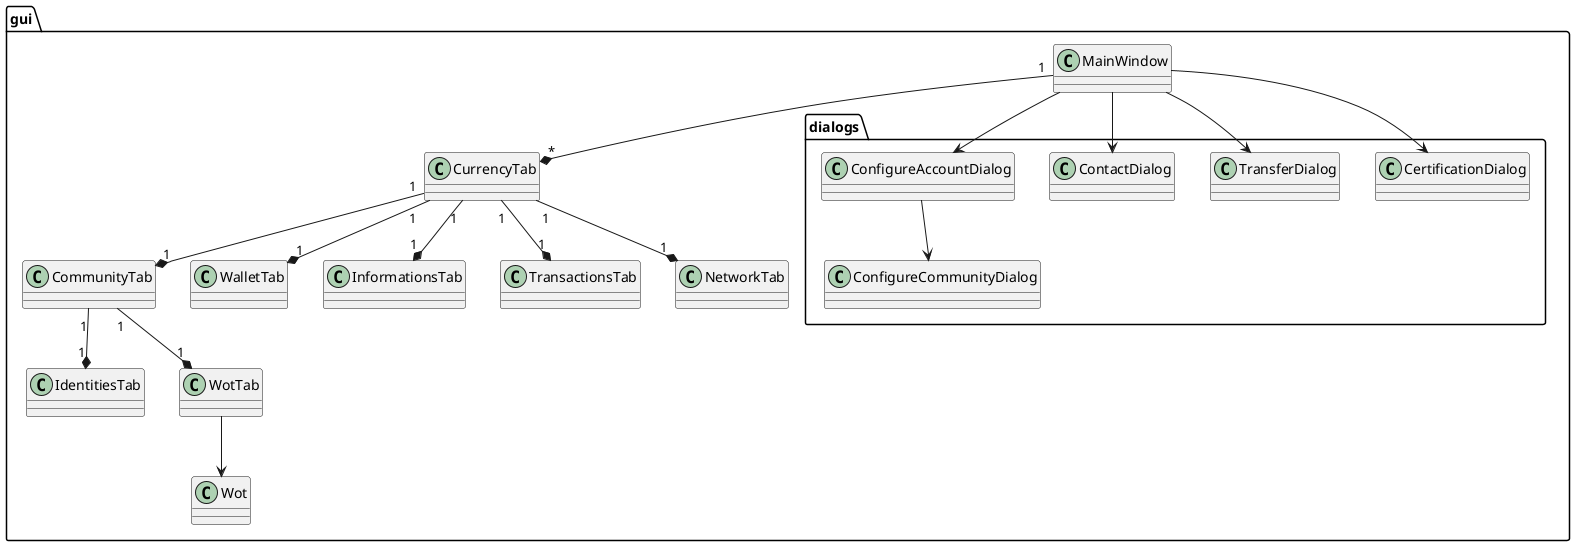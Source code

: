 @startuml


package gui {
		class MainWindow {
		}
		MainWindow "1" --* "*" CurrencyTab

		class CurrencyTab {
		}
		CurrencyTab "1" --* "1" CommunityTab
		CurrencyTab "1" --* "1" WalletTab
		CurrencyTab "1" --* "1" InformationsTab
		CurrencyTab "1" --* "1" TransactionsTab

		class CommunityTab {
		}

		CommunityTab "1" --* "1" IdentitiesTab
		CommunityTab "1" --* "1" WotTab

		class WalletTab {
		}

		class InformationsTab {
		}

		class TransactionsTab {
		}

		class NetworkTab {
		}

		CurrencyTab "1" --* "1" NetworkTab

		class IdentitiesTab {
		}

		class WotTab {
		}
		package dialogs {
		class CertificationDialog
		class TransferDialog
		class ContactDialog
		class ConfigureAccountDialog
		class ConfigureCommunityDialog
		}

	MainWindow --> CertificationDialog
	MainWindow --> TransferDialog
	MainWindow --> ContactDialog
	MainWindow --> ConfigureAccountDialog
	ConfigureAccountDialog --> ConfigureCommunityDialog

		class Wot
		WotTab --> Wot
}
@enduml